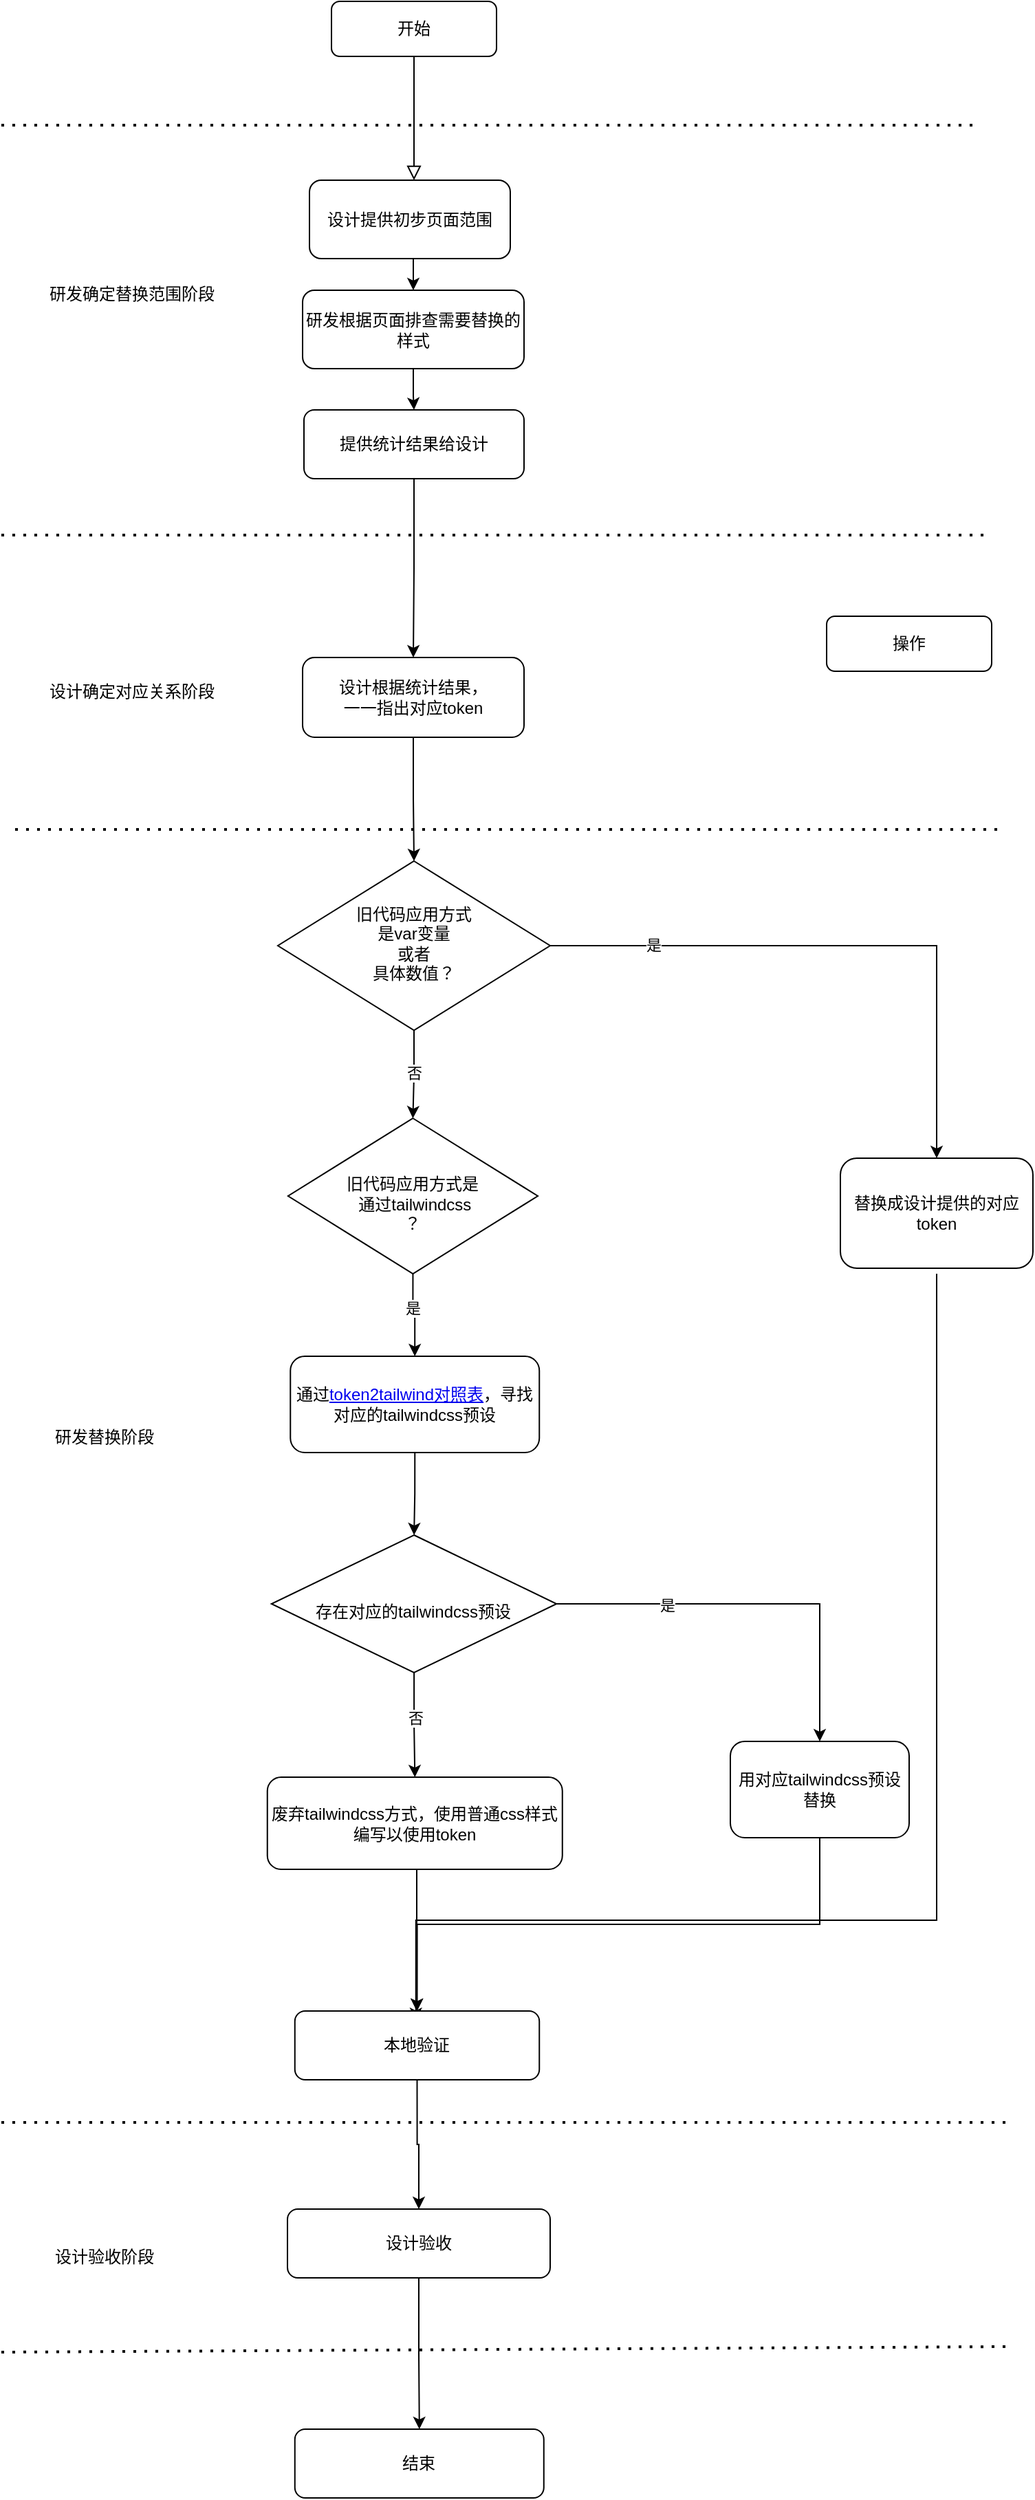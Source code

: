 <mxfile version="21.2.7" type="github">
  <diagram id="C5RBs43oDa-KdzZeNtuy" name="Page-1">
    <mxGraphModel dx="1912" dy="2230" grid="1" gridSize="10" guides="1" tooltips="1" connect="1" arrows="1" fold="1" page="1" pageScale="1" pageWidth="827" pageHeight="1169" math="0" shadow="0">
      <root>
        <mxCell id="WIyWlLk6GJQsqaUBKTNV-0" />
        <mxCell id="WIyWlLk6GJQsqaUBKTNV-1" parent="WIyWlLk6GJQsqaUBKTNV-0" />
        <mxCell id="WIyWlLk6GJQsqaUBKTNV-2" value="" style="rounded=0;html=1;jettySize=auto;orthogonalLoop=1;fontSize=11;endArrow=block;endFill=0;endSize=8;strokeWidth=1;shadow=0;labelBackgroundColor=none;edgeStyle=orthogonalEdgeStyle;" parent="WIyWlLk6GJQsqaUBKTNV-1" source="WIyWlLk6GJQsqaUBKTNV-3" edge="1">
          <mxGeometry relative="1" as="geometry">
            <mxPoint x="340" y="85" as="targetPoint" />
          </mxGeometry>
        </mxCell>
        <mxCell id="WIyWlLk6GJQsqaUBKTNV-3" value="开始" style="rounded=1;whiteSpace=wrap;html=1;fontSize=12;glass=0;strokeWidth=1;shadow=0;" parent="WIyWlLk6GJQsqaUBKTNV-1" vertex="1">
          <mxGeometry x="280" y="-45" width="120" height="40" as="geometry" />
        </mxCell>
        <mxCell id="vBeYJNklO1ELNf4Jy45x-38" style="edgeStyle=orthogonalEdgeStyle;rounded=0;orthogonalLoop=1;jettySize=auto;html=1;" edge="1" parent="WIyWlLk6GJQsqaUBKTNV-1" source="vBeYJNklO1ELNf4Jy45x-16" target="vBeYJNklO1ELNf4Jy45x-37">
          <mxGeometry relative="1" as="geometry">
            <mxPoint x="339" y="817" as="sourcePoint" />
          </mxGeometry>
        </mxCell>
        <mxCell id="vBeYJNklO1ELNf4Jy45x-42" value="否" style="edgeLabel;html=1;align=center;verticalAlign=middle;resizable=0;points=[];" vertex="1" connectable="0" parent="vBeYJNklO1ELNf4Jy45x-38">
          <mxGeometry x="-0.05" y="2" relative="1" as="geometry">
            <mxPoint x="-2" as="offset" />
          </mxGeometry>
        </mxCell>
        <mxCell id="vBeYJNklO1ELNf4Jy45x-0" value="" style="endArrow=none;dashed=1;html=1;dashPattern=1 3;strokeWidth=2;rounded=0;" edge="1" parent="WIyWlLk6GJQsqaUBKTNV-1">
          <mxGeometry width="50" height="50" relative="1" as="geometry">
            <mxPoint x="40" y="45" as="sourcePoint" />
            <mxPoint x="750" y="45" as="targetPoint" />
          </mxGeometry>
        </mxCell>
        <mxCell id="vBeYJNklO1ELNf4Jy45x-1" value="" style="endArrow=none;dashed=1;html=1;dashPattern=1 3;strokeWidth=2;rounded=0;" edge="1" parent="WIyWlLk6GJQsqaUBKTNV-1">
          <mxGeometry width="50" height="50" relative="1" as="geometry">
            <mxPoint x="40" y="343" as="sourcePoint" />
            <mxPoint x="760" y="343" as="targetPoint" />
          </mxGeometry>
        </mxCell>
        <mxCell id="vBeYJNklO1ELNf4Jy45x-30" style="edgeStyle=orthogonalEdgeStyle;rounded=0;orthogonalLoop=1;jettySize=auto;html=1;exitX=0.5;exitY=1;exitDx=0;exitDy=0;entryX=0.5;entryY=0;entryDx=0;entryDy=0;" edge="1" parent="WIyWlLk6GJQsqaUBKTNV-1" source="vBeYJNklO1ELNf4Jy45x-3" target="vBeYJNklO1ELNf4Jy45x-4">
          <mxGeometry relative="1" as="geometry" />
        </mxCell>
        <mxCell id="vBeYJNklO1ELNf4Jy45x-3" value="设计提供初步页面范围" style="rounded=1;whiteSpace=wrap;html=1;fontSize=12;glass=0;strokeWidth=1;shadow=0;" vertex="1" parent="WIyWlLk6GJQsqaUBKTNV-1">
          <mxGeometry x="264" y="85" width="146" height="57" as="geometry" />
        </mxCell>
        <mxCell id="vBeYJNklO1ELNf4Jy45x-10" style="edgeStyle=orthogonalEdgeStyle;rounded=0;orthogonalLoop=1;jettySize=auto;html=1;exitX=0.5;exitY=1;exitDx=0;exitDy=0;" edge="1" parent="WIyWlLk6GJQsqaUBKTNV-1" source="vBeYJNklO1ELNf4Jy45x-4" target="vBeYJNklO1ELNf4Jy45x-6">
          <mxGeometry relative="1" as="geometry" />
        </mxCell>
        <mxCell id="vBeYJNklO1ELNf4Jy45x-4" value="研发根据页面排查需要替换的样式" style="rounded=1;whiteSpace=wrap;html=1;fontSize=12;glass=0;strokeWidth=1;shadow=0;" vertex="1" parent="WIyWlLk6GJQsqaUBKTNV-1">
          <mxGeometry x="259" y="165" width="161" height="57" as="geometry" />
        </mxCell>
        <mxCell id="vBeYJNklO1ELNf4Jy45x-11" style="edgeStyle=orthogonalEdgeStyle;rounded=0;orthogonalLoop=1;jettySize=auto;html=1;exitX=0.5;exitY=1;exitDx=0;exitDy=0;" edge="1" parent="WIyWlLk6GJQsqaUBKTNV-1" source="vBeYJNklO1ELNf4Jy45x-6" target="vBeYJNklO1ELNf4Jy45x-8">
          <mxGeometry relative="1" as="geometry" />
        </mxCell>
        <mxCell id="vBeYJNklO1ELNf4Jy45x-6" value="提供统计结果给设计" style="rounded=1;whiteSpace=wrap;html=1;fontSize=12;glass=0;strokeWidth=1;shadow=0;" vertex="1" parent="WIyWlLk6GJQsqaUBKTNV-1">
          <mxGeometry x="260" y="252" width="160" height="50" as="geometry" />
        </mxCell>
        <mxCell id="vBeYJNklO1ELNf4Jy45x-17" style="edgeStyle=orthogonalEdgeStyle;rounded=0;orthogonalLoop=1;jettySize=auto;html=1;exitX=0.5;exitY=1;exitDx=0;exitDy=0;" edge="1" parent="WIyWlLk6GJQsqaUBKTNV-1" source="vBeYJNklO1ELNf4Jy45x-8" target="vBeYJNklO1ELNf4Jy45x-16">
          <mxGeometry relative="1" as="geometry" />
        </mxCell>
        <mxCell id="vBeYJNklO1ELNf4Jy45x-8" value="设计根据统计结果，&lt;br&gt;一一指出对应token" style="rounded=1;whiteSpace=wrap;html=1;fontSize=12;glass=0;strokeWidth=1;shadow=0;" vertex="1" parent="WIyWlLk6GJQsqaUBKTNV-1">
          <mxGeometry x="259" y="432" width="161" height="58" as="geometry" />
        </mxCell>
        <mxCell id="vBeYJNklO1ELNf4Jy45x-12" value="研发确定替换范围阶段" style="text;html=1;strokeColor=none;fillColor=none;align=center;verticalAlign=middle;whiteSpace=wrap;rounded=0;" vertex="1" parent="WIyWlLk6GJQsqaUBKTNV-1">
          <mxGeometry x="70" y="153" width="130" height="30" as="geometry" />
        </mxCell>
        <mxCell id="vBeYJNklO1ELNf4Jy45x-13" value="" style="endArrow=none;dashed=1;html=1;dashPattern=1 3;strokeWidth=2;rounded=0;" edge="1" parent="WIyWlLk6GJQsqaUBKTNV-1">
          <mxGeometry width="50" height="50" relative="1" as="geometry">
            <mxPoint x="50" y="557" as="sourcePoint" />
            <mxPoint x="770" y="557" as="targetPoint" />
          </mxGeometry>
        </mxCell>
        <mxCell id="vBeYJNklO1ELNf4Jy45x-14" value="设计确定对应关系阶段" style="text;html=1;strokeColor=none;fillColor=none;align=center;verticalAlign=middle;whiteSpace=wrap;rounded=0;" vertex="1" parent="WIyWlLk6GJQsqaUBKTNV-1">
          <mxGeometry x="70" y="442" width="130" height="30" as="geometry" />
        </mxCell>
        <mxCell id="vBeYJNklO1ELNf4Jy45x-40" style="edgeStyle=orthogonalEdgeStyle;rounded=0;orthogonalLoop=1;jettySize=auto;html=1;exitX=1;exitY=0.5;exitDx=0;exitDy=0;entryX=0.5;entryY=0;entryDx=0;entryDy=0;" edge="1" parent="WIyWlLk6GJQsqaUBKTNV-1" source="vBeYJNklO1ELNf4Jy45x-16" target="vBeYJNklO1ELNf4Jy45x-39">
          <mxGeometry relative="1" as="geometry" />
        </mxCell>
        <mxCell id="vBeYJNklO1ELNf4Jy45x-41" value="是" style="edgeLabel;html=1;align=center;verticalAlign=middle;resizable=0;points=[];" vertex="1" connectable="0" parent="vBeYJNklO1ELNf4Jy45x-40">
          <mxGeometry x="-0.659" y="1" relative="1" as="geometry">
            <mxPoint as="offset" />
          </mxGeometry>
        </mxCell>
        <mxCell id="vBeYJNklO1ELNf4Jy45x-16" value="旧代码应用方式&lt;br&gt;是var变量&lt;br&gt;或者&lt;br&gt;具体数值？" style="rhombus;whiteSpace=wrap;html=1;shadow=0;fontFamily=Helvetica;fontSize=12;align=center;strokeWidth=1;spacing=6;spacingTop=-4;" vertex="1" parent="WIyWlLk6GJQsqaUBKTNV-1">
          <mxGeometry x="241" y="580" width="198" height="123" as="geometry" />
        </mxCell>
        <mxCell id="vBeYJNklO1ELNf4Jy45x-21" value="" style="endArrow=none;dashed=1;html=1;dashPattern=1 3;strokeWidth=2;rounded=0;" edge="1" parent="WIyWlLk6GJQsqaUBKTNV-1">
          <mxGeometry width="50" height="50" relative="1" as="geometry">
            <mxPoint x="40" y="1497" as="sourcePoint" />
            <mxPoint x="770" y="1497" as="targetPoint" />
          </mxGeometry>
        </mxCell>
        <mxCell id="vBeYJNklO1ELNf4Jy45x-71" style="edgeStyle=orthogonalEdgeStyle;rounded=0;orthogonalLoop=1;jettySize=auto;html=1;exitX=0.5;exitY=1;exitDx=0;exitDy=0;" edge="1" parent="WIyWlLk6GJQsqaUBKTNV-1" source="vBeYJNklO1ELNf4Jy45x-22" target="vBeYJNklO1ELNf4Jy45x-27">
          <mxGeometry relative="1" as="geometry" />
        </mxCell>
        <mxCell id="vBeYJNklO1ELNf4Jy45x-22" value="设计验收" style="rounded=1;whiteSpace=wrap;html=1;fontSize=12;glass=0;strokeWidth=1;shadow=0;" vertex="1" parent="WIyWlLk6GJQsqaUBKTNV-1">
          <mxGeometry x="248" y="1560" width="191" height="50" as="geometry" />
        </mxCell>
        <mxCell id="vBeYJNklO1ELNf4Jy45x-24" value="设计验收阶段" style="text;html=1;strokeColor=none;fillColor=none;align=center;verticalAlign=middle;whiteSpace=wrap;rounded=0;" vertex="1" parent="WIyWlLk6GJQsqaUBKTNV-1">
          <mxGeometry x="50" y="1580" width="130" height="30" as="geometry" />
        </mxCell>
        <mxCell id="vBeYJNklO1ELNf4Jy45x-25" value="研发替换阶段" style="text;html=1;strokeColor=none;fillColor=none;align=center;verticalAlign=middle;whiteSpace=wrap;rounded=0;" vertex="1" parent="WIyWlLk6GJQsqaUBKTNV-1">
          <mxGeometry x="50" y="984" width="130" height="30" as="geometry" />
        </mxCell>
        <mxCell id="vBeYJNklO1ELNf4Jy45x-26" value="" style="endArrow=none;dashed=1;html=1;dashPattern=1 3;strokeWidth=2;rounded=0;" edge="1" parent="WIyWlLk6GJQsqaUBKTNV-1">
          <mxGeometry width="50" height="50" relative="1" as="geometry">
            <mxPoint x="40" y="1664" as="sourcePoint" />
            <mxPoint x="770" y="1660" as="targetPoint" />
          </mxGeometry>
        </mxCell>
        <mxCell id="vBeYJNklO1ELNf4Jy45x-27" value="结束" style="rounded=1;whiteSpace=wrap;html=1;fontSize=12;glass=0;strokeWidth=1;shadow=0;" vertex="1" parent="WIyWlLk6GJQsqaUBKTNV-1">
          <mxGeometry x="253.38" y="1720" width="181.01" height="50" as="geometry" />
        </mxCell>
        <mxCell id="vBeYJNklO1ELNf4Jy45x-51" style="edgeStyle=orthogonalEdgeStyle;rounded=0;orthogonalLoop=1;jettySize=auto;html=1;exitX=0.5;exitY=1;exitDx=0;exitDy=0;" edge="1" parent="WIyWlLk6GJQsqaUBKTNV-1" source="vBeYJNklO1ELNf4Jy45x-37" target="vBeYJNklO1ELNf4Jy45x-50">
          <mxGeometry relative="1" as="geometry" />
        </mxCell>
        <mxCell id="vBeYJNklO1ELNf4Jy45x-64" value="是" style="edgeLabel;html=1;align=center;verticalAlign=middle;resizable=0;points=[];" vertex="1" connectable="0" parent="vBeYJNklO1ELNf4Jy45x-51">
          <mxGeometry x="-0.205" relative="1" as="geometry">
            <mxPoint as="offset" />
          </mxGeometry>
        </mxCell>
        <mxCell id="vBeYJNklO1ELNf4Jy45x-37" value="&lt;br&gt;旧代码应用方式是&lt;br&gt;&amp;nbsp;通过tailwindcss&lt;br&gt;？" style="rhombus;whiteSpace=wrap;html=1;shadow=0;fontFamily=Helvetica;fontSize=12;align=center;strokeWidth=1;spacing=6;spacingTop=-4;" vertex="1" parent="WIyWlLk6GJQsqaUBKTNV-1">
          <mxGeometry x="248.44" y="767" width="181.56" height="113" as="geometry" />
        </mxCell>
        <mxCell id="vBeYJNklO1ELNf4Jy45x-72" style="edgeStyle=orthogonalEdgeStyle;rounded=0;orthogonalLoop=1;jettySize=auto;html=1;exitX=0.5;exitY=1;exitDx=0;exitDy=0;entryX=0.495;entryY=-0.147;entryDx=0;entryDy=0;entryPerimeter=0;" edge="1" parent="WIyWlLk6GJQsqaUBKTNV-1">
          <mxGeometry relative="1" as="geometry">
            <mxPoint x="720" y="880" as="sourcePoint" />
            <mxPoint x="341.366" y="1422.65" as="targetPoint" />
            <Array as="points">
              <mxPoint x="720" y="1350" />
              <mxPoint x="341" y="1350" />
            </Array>
          </mxGeometry>
        </mxCell>
        <mxCell id="vBeYJNklO1ELNf4Jy45x-39" value="替换成设计提供的对应token" style="rounded=1;whiteSpace=wrap;html=1;fontSize=12;glass=0;strokeWidth=1;shadow=0;" vertex="1" parent="WIyWlLk6GJQsqaUBKTNV-1">
          <mxGeometry x="650" y="796" width="140" height="80" as="geometry" />
        </mxCell>
        <mxCell id="vBeYJNklO1ELNf4Jy45x-44" value="操作" style="rounded=1;whiteSpace=wrap;html=1;fontSize=12;glass=0;strokeWidth=1;shadow=0;" vertex="1" parent="WIyWlLk6GJQsqaUBKTNV-1">
          <mxGeometry x="640" y="402" width="120" height="40" as="geometry" />
        </mxCell>
        <mxCell id="vBeYJNklO1ELNf4Jy45x-53" style="edgeStyle=orthogonalEdgeStyle;rounded=0;orthogonalLoop=1;jettySize=auto;html=1;exitX=0.5;exitY=1;exitDx=0;exitDy=0;" edge="1" parent="WIyWlLk6GJQsqaUBKTNV-1" source="vBeYJNklO1ELNf4Jy45x-50" target="vBeYJNklO1ELNf4Jy45x-52">
          <mxGeometry relative="1" as="geometry" />
        </mxCell>
        <mxCell id="vBeYJNklO1ELNf4Jy45x-50" value="通过&lt;a href=&quot;https://our.ones.pro/wiki/#/team/RDjYMhKq/space/GAVLkKKC/page/LiEpRTxH&quot;&gt;token2tailwind对照表&lt;/a&gt;，寻找对应的tailwindcss预设" style="rounded=1;whiteSpace=wrap;html=1;fontSize=12;glass=0;strokeWidth=1;shadow=0;" vertex="1" parent="WIyWlLk6GJQsqaUBKTNV-1">
          <mxGeometry x="250.13" y="940" width="181" height="70" as="geometry" />
        </mxCell>
        <mxCell id="vBeYJNklO1ELNf4Jy45x-60" style="edgeStyle=orthogonalEdgeStyle;rounded=0;orthogonalLoop=1;jettySize=auto;html=1;" edge="1" parent="WIyWlLk6GJQsqaUBKTNV-1" source="vBeYJNklO1ELNf4Jy45x-52" target="vBeYJNklO1ELNf4Jy45x-59">
          <mxGeometry relative="1" as="geometry" />
        </mxCell>
        <mxCell id="vBeYJNklO1ELNf4Jy45x-63" value="否" style="edgeLabel;html=1;align=center;verticalAlign=middle;resizable=0;points=[];" vertex="1" connectable="0" parent="vBeYJNklO1ELNf4Jy45x-60">
          <mxGeometry x="-0.152" y="1" relative="1" as="geometry">
            <mxPoint as="offset" />
          </mxGeometry>
        </mxCell>
        <mxCell id="vBeYJNklO1ELNf4Jy45x-61" style="edgeStyle=orthogonalEdgeStyle;rounded=0;orthogonalLoop=1;jettySize=auto;html=1;" edge="1" parent="WIyWlLk6GJQsqaUBKTNV-1" source="vBeYJNklO1ELNf4Jy45x-52" target="vBeYJNklO1ELNf4Jy45x-57">
          <mxGeometry relative="1" as="geometry" />
        </mxCell>
        <mxCell id="vBeYJNklO1ELNf4Jy45x-62" value="是" style="edgeLabel;html=1;align=center;verticalAlign=middle;resizable=0;points=[];" vertex="1" connectable="0" parent="vBeYJNklO1ELNf4Jy45x-61">
          <mxGeometry x="-0.45" y="-1" relative="1" as="geometry">
            <mxPoint as="offset" />
          </mxGeometry>
        </mxCell>
        <mxCell id="vBeYJNklO1ELNf4Jy45x-52" value="&lt;br&gt;存在对应的tailwindcss预设" style="rhombus;whiteSpace=wrap;html=1;shadow=0;fontFamily=Helvetica;fontSize=12;align=center;strokeWidth=1;spacing=6;spacingTop=-4;" vertex="1" parent="WIyWlLk6GJQsqaUBKTNV-1">
          <mxGeometry x="236.38" y="1070" width="207.25" height="100" as="geometry" />
        </mxCell>
        <mxCell id="vBeYJNklO1ELNf4Jy45x-67" style="edgeStyle=orthogonalEdgeStyle;rounded=0;orthogonalLoop=1;jettySize=auto;html=1;exitX=0.5;exitY=1;exitDx=0;exitDy=0;entryX=0.5;entryY=0;entryDx=0;entryDy=0;" edge="1" parent="WIyWlLk6GJQsqaUBKTNV-1" source="vBeYJNklO1ELNf4Jy45x-57" target="vBeYJNklO1ELNf4Jy45x-65">
          <mxGeometry relative="1" as="geometry">
            <Array as="points">
              <mxPoint x="635" y="1353" />
              <mxPoint x="342" y="1353" />
            </Array>
          </mxGeometry>
        </mxCell>
        <mxCell id="vBeYJNklO1ELNf4Jy45x-57" value="用对应tailwindcss预设替换" style="rounded=1;whiteSpace=wrap;html=1;fontSize=12;glass=0;strokeWidth=1;shadow=0;" vertex="1" parent="WIyWlLk6GJQsqaUBKTNV-1">
          <mxGeometry x="570" y="1220" width="130" height="70" as="geometry" />
        </mxCell>
        <mxCell id="vBeYJNklO1ELNf4Jy45x-66" style="edgeStyle=orthogonalEdgeStyle;rounded=0;orthogonalLoop=1;jettySize=auto;html=1;exitX=0.5;exitY=1;exitDx=0;exitDy=0;" edge="1" parent="WIyWlLk6GJQsqaUBKTNV-1" source="vBeYJNklO1ELNf4Jy45x-59" target="vBeYJNklO1ELNf4Jy45x-65">
          <mxGeometry relative="1" as="geometry">
            <Array as="points">
              <mxPoint x="342" y="1386" />
              <mxPoint x="342" y="1386" />
            </Array>
          </mxGeometry>
        </mxCell>
        <mxCell id="vBeYJNklO1ELNf4Jy45x-59" value="废弃tailwindcss方式，使用普通css样式编写以使用token" style="rounded=1;whiteSpace=wrap;html=1;fontSize=12;glass=0;strokeWidth=1;shadow=0;" vertex="1" parent="WIyWlLk6GJQsqaUBKTNV-1">
          <mxGeometry x="233.38" y="1246" width="214.5" height="67" as="geometry" />
        </mxCell>
        <mxCell id="vBeYJNklO1ELNf4Jy45x-70" style="edgeStyle=orthogonalEdgeStyle;rounded=0;orthogonalLoop=1;jettySize=auto;html=1;exitX=0.5;exitY=1;exitDx=0;exitDy=0;" edge="1" parent="WIyWlLk6GJQsqaUBKTNV-1" source="vBeYJNklO1ELNf4Jy45x-65" target="vBeYJNklO1ELNf4Jy45x-22">
          <mxGeometry relative="1" as="geometry" />
        </mxCell>
        <mxCell id="vBeYJNklO1ELNf4Jy45x-65" value="本地验证" style="rounded=1;whiteSpace=wrap;html=1;fontSize=12;glass=0;strokeWidth=1;shadow=0;" vertex="1" parent="WIyWlLk6GJQsqaUBKTNV-1">
          <mxGeometry x="253.38" y="1416" width="177.75" height="50" as="geometry" />
        </mxCell>
      </root>
    </mxGraphModel>
  </diagram>
</mxfile>
